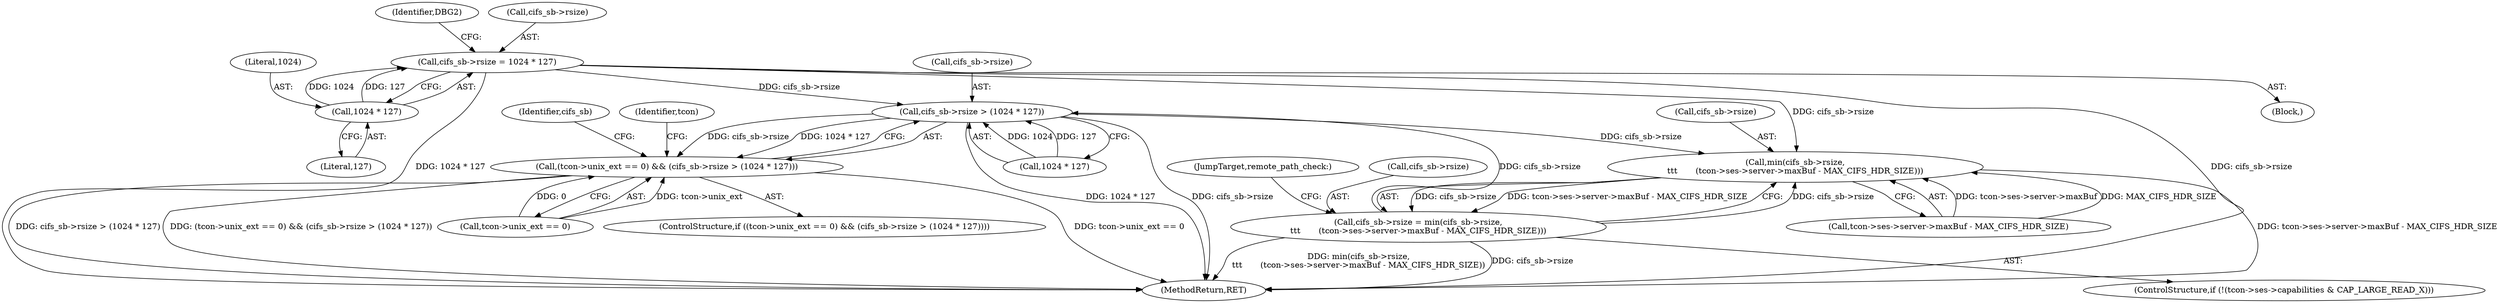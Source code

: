 digraph "0_linux_70945643722ffeac779d2529a348f99567fa5c33@pointer" {
"1000415" [label="(Call,cifs_sb->rsize = 1024 * 127)"];
"1000419" [label="(Call,1024 * 127)"];
"1000407" [label="(Call,cifs_sb->rsize > (1024 * 127))"];
"1000401" [label="(Call,(tcon->unix_ext == 0) && (cifs_sb->rsize > (1024 * 127)))"];
"1000464" [label="(Call,min(cifs_sb->rsize,\n\t\t\t       (tcon->ses->server->maxBuf - MAX_CIFS_HDR_SIZE)))"];
"1000460" [label="(Call,cifs_sb->rsize = min(cifs_sb->rsize,\n\t\t\t       (tcon->ses->server->maxBuf - MAX_CIFS_HDR_SIZE)))"];
"1000421" [label="(Literal,127)"];
"1000460" [label="(Call,cifs_sb->rsize = min(cifs_sb->rsize,\n\t\t\t       (tcon->ses->server->maxBuf - MAX_CIFS_HDR_SIZE)))"];
"1000414" [label="(Block,)"];
"1000417" [label="(Identifier,cifs_sb)"];
"1000423" [label="(Identifier,DBG2)"];
"1000419" [label="(Call,1024 * 127)"];
"1000400" [label="(ControlStructure,if ((tcon->unix_ext == 0) && (cifs_sb->rsize > (1024 * 127))))"];
"1000763" [label="(MethodReturn,RET)"];
"1000408" [label="(Call,cifs_sb->rsize)"];
"1000416" [label="(Call,cifs_sb->rsize)"];
"1000451" [label="(ControlStructure,if (!(tcon->ses->capabilities & CAP_LARGE_READ_X)))"];
"1000415" [label="(Call,cifs_sb->rsize = 1024 * 127)"];
"1000420" [label="(Literal,1024)"];
"1000401" [label="(Call,(tcon->unix_ext == 0) && (cifs_sb->rsize > (1024 * 127)))"];
"1000411" [label="(Call,1024 * 127)"];
"1000477" [label="(JumpTarget,remote_path_check:)"];
"1000402" [label="(Call,tcon->unix_ext == 0)"];
"1000465" [label="(Call,cifs_sb->rsize)"];
"1000468" [label="(Call,tcon->ses->server->maxBuf - MAX_CIFS_HDR_SIZE)"];
"1000464" [label="(Call,min(cifs_sb->rsize,\n\t\t\t       (tcon->ses->server->maxBuf - MAX_CIFS_HDR_SIZE)))"];
"1000430" [label="(Identifier,tcon)"];
"1000461" [label="(Call,cifs_sb->rsize)"];
"1000407" [label="(Call,cifs_sb->rsize > (1024 * 127))"];
"1000415" -> "1000414"  [label="AST: "];
"1000415" -> "1000419"  [label="CFG: "];
"1000416" -> "1000415"  [label="AST: "];
"1000419" -> "1000415"  [label="AST: "];
"1000423" -> "1000415"  [label="CFG: "];
"1000415" -> "1000763"  [label="DDG: cifs_sb->rsize"];
"1000415" -> "1000763"  [label="DDG: 1024 * 127"];
"1000415" -> "1000407"  [label="DDG: cifs_sb->rsize"];
"1000419" -> "1000415"  [label="DDG: 1024"];
"1000419" -> "1000415"  [label="DDG: 127"];
"1000415" -> "1000464"  [label="DDG: cifs_sb->rsize"];
"1000419" -> "1000421"  [label="CFG: "];
"1000420" -> "1000419"  [label="AST: "];
"1000421" -> "1000419"  [label="AST: "];
"1000407" -> "1000401"  [label="AST: "];
"1000407" -> "1000411"  [label="CFG: "];
"1000408" -> "1000407"  [label="AST: "];
"1000411" -> "1000407"  [label="AST: "];
"1000401" -> "1000407"  [label="CFG: "];
"1000407" -> "1000763"  [label="DDG: 1024 * 127"];
"1000407" -> "1000763"  [label="DDG: cifs_sb->rsize"];
"1000407" -> "1000401"  [label="DDG: cifs_sb->rsize"];
"1000407" -> "1000401"  [label="DDG: 1024 * 127"];
"1000460" -> "1000407"  [label="DDG: cifs_sb->rsize"];
"1000411" -> "1000407"  [label="DDG: 1024"];
"1000411" -> "1000407"  [label="DDG: 127"];
"1000407" -> "1000464"  [label="DDG: cifs_sb->rsize"];
"1000401" -> "1000400"  [label="AST: "];
"1000401" -> "1000402"  [label="CFG: "];
"1000402" -> "1000401"  [label="AST: "];
"1000417" -> "1000401"  [label="CFG: "];
"1000430" -> "1000401"  [label="CFG: "];
"1000401" -> "1000763"  [label="DDG: (tcon->unix_ext == 0) && (cifs_sb->rsize > (1024 * 127))"];
"1000401" -> "1000763"  [label="DDG: tcon->unix_ext == 0"];
"1000401" -> "1000763"  [label="DDG: cifs_sb->rsize > (1024 * 127)"];
"1000402" -> "1000401"  [label="DDG: tcon->unix_ext"];
"1000402" -> "1000401"  [label="DDG: 0"];
"1000464" -> "1000460"  [label="AST: "];
"1000464" -> "1000468"  [label="CFG: "];
"1000465" -> "1000464"  [label="AST: "];
"1000468" -> "1000464"  [label="AST: "];
"1000460" -> "1000464"  [label="CFG: "];
"1000464" -> "1000763"  [label="DDG: tcon->ses->server->maxBuf - MAX_CIFS_HDR_SIZE"];
"1000464" -> "1000460"  [label="DDG: cifs_sb->rsize"];
"1000464" -> "1000460"  [label="DDG: tcon->ses->server->maxBuf - MAX_CIFS_HDR_SIZE"];
"1000460" -> "1000464"  [label="DDG: cifs_sb->rsize"];
"1000468" -> "1000464"  [label="DDG: tcon->ses->server->maxBuf"];
"1000468" -> "1000464"  [label="DDG: MAX_CIFS_HDR_SIZE"];
"1000460" -> "1000451"  [label="AST: "];
"1000461" -> "1000460"  [label="AST: "];
"1000477" -> "1000460"  [label="CFG: "];
"1000460" -> "1000763"  [label="DDG: cifs_sb->rsize"];
"1000460" -> "1000763"  [label="DDG: min(cifs_sb->rsize,\n\t\t\t       (tcon->ses->server->maxBuf - MAX_CIFS_HDR_SIZE))"];
}
